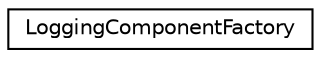 digraph "Graphical Class Hierarchy"
{
  edge [fontname="Helvetica",fontsize="10",labelfontname="Helvetica",labelfontsize="10"];
  node [fontname="Helvetica",fontsize="10",shape=record];
  rankdir="LR";
  Node1 [label="LoggingComponentFactory",height=0.2,width=0.4,color="black", fillcolor="white", style="filled",URL="$classLoggingComponentFactory.html",tooltip="The Logging Service Component Factory. "];
}
